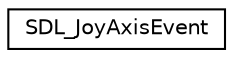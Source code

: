digraph "Graphical Class Hierarchy"
{
 // LATEX_PDF_SIZE
  edge [fontname="Helvetica",fontsize="10",labelfontname="Helvetica",labelfontsize="10"];
  node [fontname="Helvetica",fontsize="10",shape=record];
  rankdir="LR";
  Node0 [label="SDL_JoyAxisEvent",height=0.2,width=0.4,color="black", fillcolor="white", style="filled",URL="$structSDL__JoyAxisEvent.html",tooltip="Joystick axis motion event structure (event.jaxis.*)"];
}
